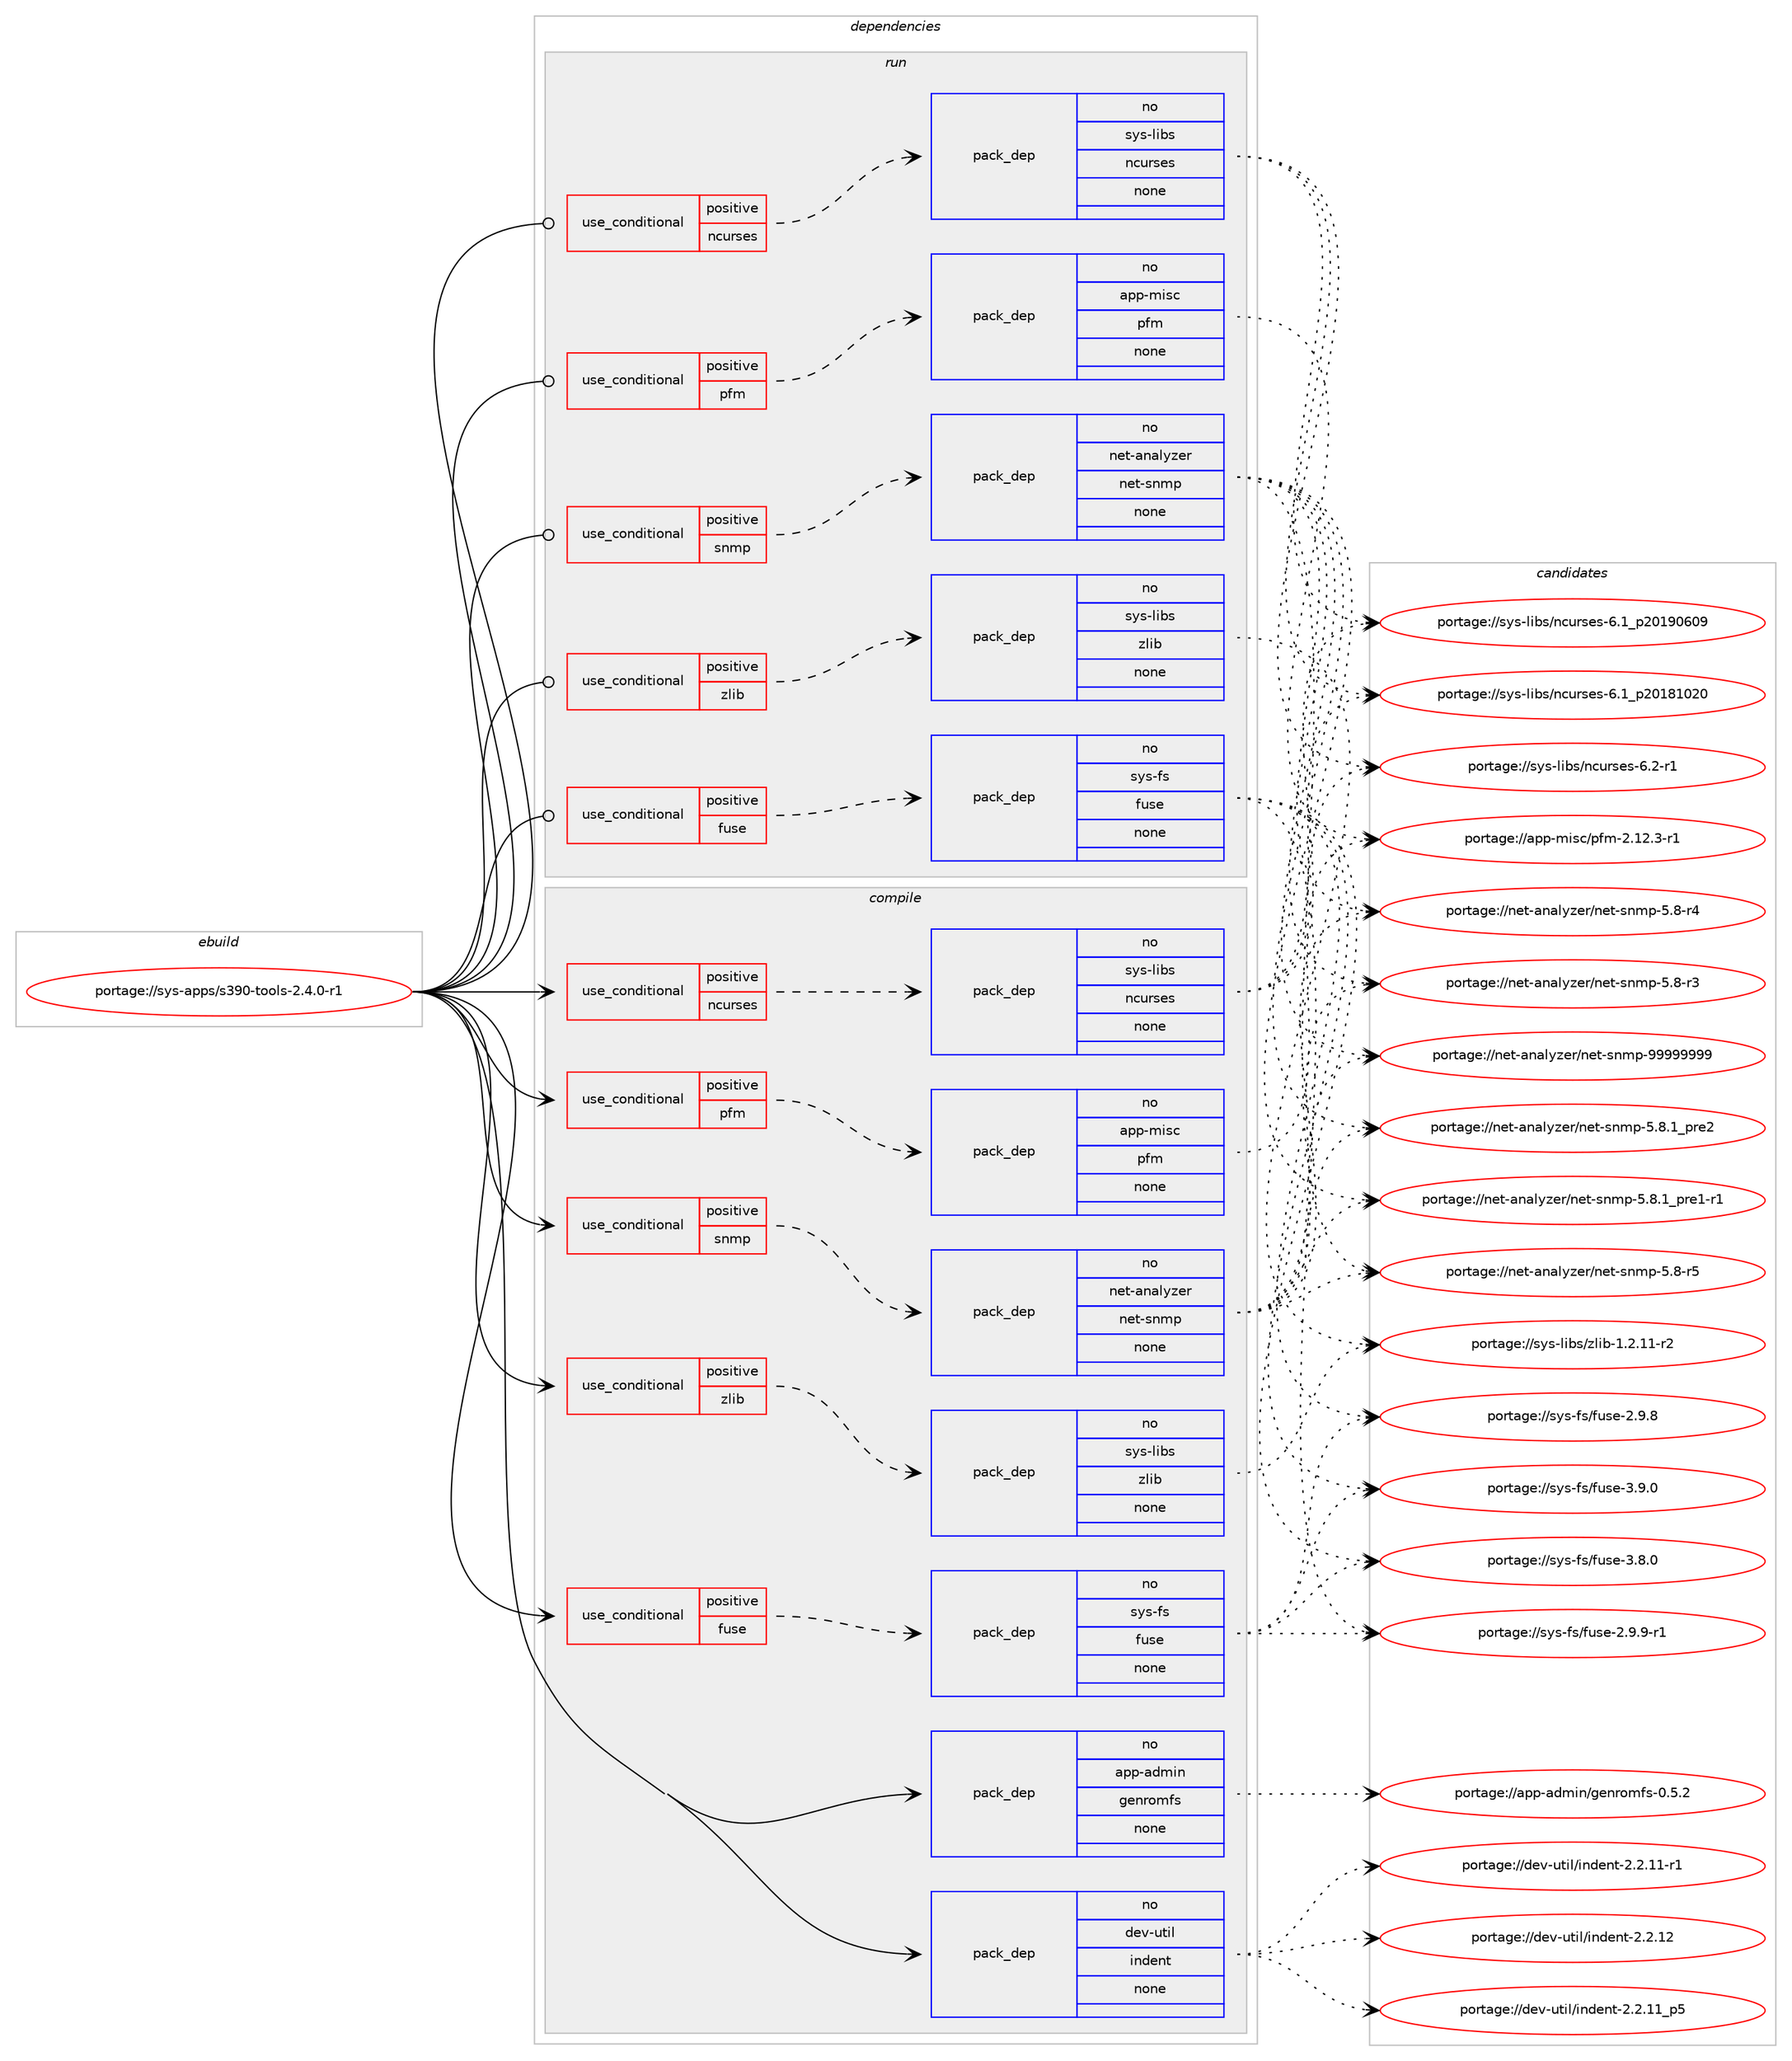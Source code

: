 digraph prolog {

# *************
# Graph options
# *************

newrank=true;
concentrate=true;
compound=true;
graph [rankdir=LR,fontname=Helvetica,fontsize=10,ranksep=1.5];#, ranksep=2.5, nodesep=0.2];
edge  [arrowhead=vee];
node  [fontname=Helvetica,fontsize=10];

# **********
# The ebuild
# **********

subgraph cluster_leftcol {
color=gray;
rank=same;
label=<<i>ebuild</i>>;
id [label="portage://sys-apps/s390-tools-2.4.0-r1", color=red, width=4, href="../sys-apps/s390-tools-2.4.0-r1.svg"];
}

# ****************
# The dependencies
# ****************

subgraph cluster_midcol {
color=gray;
label=<<i>dependencies</i>>;
subgraph cluster_compile {
fillcolor="#eeeeee";
style=filled;
label=<<i>compile</i>>;
subgraph cond5216 {
dependency29432 [label=<<TABLE BORDER="0" CELLBORDER="1" CELLSPACING="0" CELLPADDING="4"><TR><TD ROWSPAN="3" CELLPADDING="10">use_conditional</TD></TR><TR><TD>positive</TD></TR><TR><TD>fuse</TD></TR></TABLE>>, shape=none, color=red];
subgraph pack23497 {
dependency29433 [label=<<TABLE BORDER="0" CELLBORDER="1" CELLSPACING="0" CELLPADDING="4" WIDTH="220"><TR><TD ROWSPAN="6" CELLPADDING="30">pack_dep</TD></TR><TR><TD WIDTH="110">no</TD></TR><TR><TD>sys-fs</TD></TR><TR><TD>fuse</TD></TR><TR><TD>none</TD></TR><TR><TD></TD></TR></TABLE>>, shape=none, color=blue];
}
dependency29432:e -> dependency29433:w [weight=20,style="dashed",arrowhead="vee"];
}
id:e -> dependency29432:w [weight=20,style="solid",arrowhead="vee"];
subgraph cond5217 {
dependency29434 [label=<<TABLE BORDER="0" CELLBORDER="1" CELLSPACING="0" CELLPADDING="4"><TR><TD ROWSPAN="3" CELLPADDING="10">use_conditional</TD></TR><TR><TD>positive</TD></TR><TR><TD>ncurses</TD></TR></TABLE>>, shape=none, color=red];
subgraph pack23498 {
dependency29435 [label=<<TABLE BORDER="0" CELLBORDER="1" CELLSPACING="0" CELLPADDING="4" WIDTH="220"><TR><TD ROWSPAN="6" CELLPADDING="30">pack_dep</TD></TR><TR><TD WIDTH="110">no</TD></TR><TR><TD>sys-libs</TD></TR><TR><TD>ncurses</TD></TR><TR><TD>none</TD></TR><TR><TD></TD></TR></TABLE>>, shape=none, color=blue];
}
dependency29434:e -> dependency29435:w [weight=20,style="dashed",arrowhead="vee"];
}
id:e -> dependency29434:w [weight=20,style="solid",arrowhead="vee"];
subgraph cond5218 {
dependency29436 [label=<<TABLE BORDER="0" CELLBORDER="1" CELLSPACING="0" CELLPADDING="4"><TR><TD ROWSPAN="3" CELLPADDING="10">use_conditional</TD></TR><TR><TD>positive</TD></TR><TR><TD>pfm</TD></TR></TABLE>>, shape=none, color=red];
subgraph pack23499 {
dependency29437 [label=<<TABLE BORDER="0" CELLBORDER="1" CELLSPACING="0" CELLPADDING="4" WIDTH="220"><TR><TD ROWSPAN="6" CELLPADDING="30">pack_dep</TD></TR><TR><TD WIDTH="110">no</TD></TR><TR><TD>app-misc</TD></TR><TR><TD>pfm</TD></TR><TR><TD>none</TD></TR><TR><TD></TD></TR></TABLE>>, shape=none, color=blue];
}
dependency29436:e -> dependency29437:w [weight=20,style="dashed",arrowhead="vee"];
}
id:e -> dependency29436:w [weight=20,style="solid",arrowhead="vee"];
subgraph cond5219 {
dependency29438 [label=<<TABLE BORDER="0" CELLBORDER="1" CELLSPACING="0" CELLPADDING="4"><TR><TD ROWSPAN="3" CELLPADDING="10">use_conditional</TD></TR><TR><TD>positive</TD></TR><TR><TD>snmp</TD></TR></TABLE>>, shape=none, color=red];
subgraph pack23500 {
dependency29439 [label=<<TABLE BORDER="0" CELLBORDER="1" CELLSPACING="0" CELLPADDING="4" WIDTH="220"><TR><TD ROWSPAN="6" CELLPADDING="30">pack_dep</TD></TR><TR><TD WIDTH="110">no</TD></TR><TR><TD>net-analyzer</TD></TR><TR><TD>net-snmp</TD></TR><TR><TD>none</TD></TR><TR><TD></TD></TR></TABLE>>, shape=none, color=blue];
}
dependency29438:e -> dependency29439:w [weight=20,style="dashed",arrowhead="vee"];
}
id:e -> dependency29438:w [weight=20,style="solid",arrowhead="vee"];
subgraph cond5220 {
dependency29440 [label=<<TABLE BORDER="0" CELLBORDER="1" CELLSPACING="0" CELLPADDING="4"><TR><TD ROWSPAN="3" CELLPADDING="10">use_conditional</TD></TR><TR><TD>positive</TD></TR><TR><TD>zlib</TD></TR></TABLE>>, shape=none, color=red];
subgraph pack23501 {
dependency29441 [label=<<TABLE BORDER="0" CELLBORDER="1" CELLSPACING="0" CELLPADDING="4" WIDTH="220"><TR><TD ROWSPAN="6" CELLPADDING="30">pack_dep</TD></TR><TR><TD WIDTH="110">no</TD></TR><TR><TD>sys-libs</TD></TR><TR><TD>zlib</TD></TR><TR><TD>none</TD></TR><TR><TD></TD></TR></TABLE>>, shape=none, color=blue];
}
dependency29440:e -> dependency29441:w [weight=20,style="dashed",arrowhead="vee"];
}
id:e -> dependency29440:w [weight=20,style="solid",arrowhead="vee"];
subgraph pack23502 {
dependency29442 [label=<<TABLE BORDER="0" CELLBORDER="1" CELLSPACING="0" CELLPADDING="4" WIDTH="220"><TR><TD ROWSPAN="6" CELLPADDING="30">pack_dep</TD></TR><TR><TD WIDTH="110">no</TD></TR><TR><TD>app-admin</TD></TR><TR><TD>genromfs</TD></TR><TR><TD>none</TD></TR><TR><TD></TD></TR></TABLE>>, shape=none, color=blue];
}
id:e -> dependency29442:w [weight=20,style="solid",arrowhead="vee"];
subgraph pack23503 {
dependency29443 [label=<<TABLE BORDER="0" CELLBORDER="1" CELLSPACING="0" CELLPADDING="4" WIDTH="220"><TR><TD ROWSPAN="6" CELLPADDING="30">pack_dep</TD></TR><TR><TD WIDTH="110">no</TD></TR><TR><TD>dev-util</TD></TR><TR><TD>indent</TD></TR><TR><TD>none</TD></TR><TR><TD></TD></TR></TABLE>>, shape=none, color=blue];
}
id:e -> dependency29443:w [weight=20,style="solid",arrowhead="vee"];
}
subgraph cluster_compileandrun {
fillcolor="#eeeeee";
style=filled;
label=<<i>compile and run</i>>;
}
subgraph cluster_run {
fillcolor="#eeeeee";
style=filled;
label=<<i>run</i>>;
subgraph cond5221 {
dependency29444 [label=<<TABLE BORDER="0" CELLBORDER="1" CELLSPACING="0" CELLPADDING="4"><TR><TD ROWSPAN="3" CELLPADDING="10">use_conditional</TD></TR><TR><TD>positive</TD></TR><TR><TD>fuse</TD></TR></TABLE>>, shape=none, color=red];
subgraph pack23504 {
dependency29445 [label=<<TABLE BORDER="0" CELLBORDER="1" CELLSPACING="0" CELLPADDING="4" WIDTH="220"><TR><TD ROWSPAN="6" CELLPADDING="30">pack_dep</TD></TR><TR><TD WIDTH="110">no</TD></TR><TR><TD>sys-fs</TD></TR><TR><TD>fuse</TD></TR><TR><TD>none</TD></TR><TR><TD></TD></TR></TABLE>>, shape=none, color=blue];
}
dependency29444:e -> dependency29445:w [weight=20,style="dashed",arrowhead="vee"];
}
id:e -> dependency29444:w [weight=20,style="solid",arrowhead="odot"];
subgraph cond5222 {
dependency29446 [label=<<TABLE BORDER="0" CELLBORDER="1" CELLSPACING="0" CELLPADDING="4"><TR><TD ROWSPAN="3" CELLPADDING="10">use_conditional</TD></TR><TR><TD>positive</TD></TR><TR><TD>ncurses</TD></TR></TABLE>>, shape=none, color=red];
subgraph pack23505 {
dependency29447 [label=<<TABLE BORDER="0" CELLBORDER="1" CELLSPACING="0" CELLPADDING="4" WIDTH="220"><TR><TD ROWSPAN="6" CELLPADDING="30">pack_dep</TD></TR><TR><TD WIDTH="110">no</TD></TR><TR><TD>sys-libs</TD></TR><TR><TD>ncurses</TD></TR><TR><TD>none</TD></TR><TR><TD></TD></TR></TABLE>>, shape=none, color=blue];
}
dependency29446:e -> dependency29447:w [weight=20,style="dashed",arrowhead="vee"];
}
id:e -> dependency29446:w [weight=20,style="solid",arrowhead="odot"];
subgraph cond5223 {
dependency29448 [label=<<TABLE BORDER="0" CELLBORDER="1" CELLSPACING="0" CELLPADDING="4"><TR><TD ROWSPAN="3" CELLPADDING="10">use_conditional</TD></TR><TR><TD>positive</TD></TR><TR><TD>pfm</TD></TR></TABLE>>, shape=none, color=red];
subgraph pack23506 {
dependency29449 [label=<<TABLE BORDER="0" CELLBORDER="1" CELLSPACING="0" CELLPADDING="4" WIDTH="220"><TR><TD ROWSPAN="6" CELLPADDING="30">pack_dep</TD></TR><TR><TD WIDTH="110">no</TD></TR><TR><TD>app-misc</TD></TR><TR><TD>pfm</TD></TR><TR><TD>none</TD></TR><TR><TD></TD></TR></TABLE>>, shape=none, color=blue];
}
dependency29448:e -> dependency29449:w [weight=20,style="dashed",arrowhead="vee"];
}
id:e -> dependency29448:w [weight=20,style="solid",arrowhead="odot"];
subgraph cond5224 {
dependency29450 [label=<<TABLE BORDER="0" CELLBORDER="1" CELLSPACING="0" CELLPADDING="4"><TR><TD ROWSPAN="3" CELLPADDING="10">use_conditional</TD></TR><TR><TD>positive</TD></TR><TR><TD>snmp</TD></TR></TABLE>>, shape=none, color=red];
subgraph pack23507 {
dependency29451 [label=<<TABLE BORDER="0" CELLBORDER="1" CELLSPACING="0" CELLPADDING="4" WIDTH="220"><TR><TD ROWSPAN="6" CELLPADDING="30">pack_dep</TD></TR><TR><TD WIDTH="110">no</TD></TR><TR><TD>net-analyzer</TD></TR><TR><TD>net-snmp</TD></TR><TR><TD>none</TD></TR><TR><TD></TD></TR></TABLE>>, shape=none, color=blue];
}
dependency29450:e -> dependency29451:w [weight=20,style="dashed",arrowhead="vee"];
}
id:e -> dependency29450:w [weight=20,style="solid",arrowhead="odot"];
subgraph cond5225 {
dependency29452 [label=<<TABLE BORDER="0" CELLBORDER="1" CELLSPACING="0" CELLPADDING="4"><TR><TD ROWSPAN="3" CELLPADDING="10">use_conditional</TD></TR><TR><TD>positive</TD></TR><TR><TD>zlib</TD></TR></TABLE>>, shape=none, color=red];
subgraph pack23508 {
dependency29453 [label=<<TABLE BORDER="0" CELLBORDER="1" CELLSPACING="0" CELLPADDING="4" WIDTH="220"><TR><TD ROWSPAN="6" CELLPADDING="30">pack_dep</TD></TR><TR><TD WIDTH="110">no</TD></TR><TR><TD>sys-libs</TD></TR><TR><TD>zlib</TD></TR><TR><TD>none</TD></TR><TR><TD></TD></TR></TABLE>>, shape=none, color=blue];
}
dependency29452:e -> dependency29453:w [weight=20,style="dashed",arrowhead="vee"];
}
id:e -> dependency29452:w [weight=20,style="solid",arrowhead="odot"];
}
}

# **************
# The candidates
# **************

subgraph cluster_choices {
rank=same;
color=gray;
label=<<i>candidates</i>>;

subgraph choice23497 {
color=black;
nodesep=1;
choice1151211154510211547102117115101455146574648 [label="portage://sys-fs/fuse-3.9.0", color=red, width=4,href="../sys-fs/fuse-3.9.0.svg"];
choice1151211154510211547102117115101455146564648 [label="portage://sys-fs/fuse-3.8.0", color=red, width=4,href="../sys-fs/fuse-3.8.0.svg"];
choice11512111545102115471021171151014550465746574511449 [label="portage://sys-fs/fuse-2.9.9-r1", color=red, width=4,href="../sys-fs/fuse-2.9.9-r1.svg"];
choice1151211154510211547102117115101455046574656 [label="portage://sys-fs/fuse-2.9.8", color=red, width=4,href="../sys-fs/fuse-2.9.8.svg"];
dependency29433:e -> choice1151211154510211547102117115101455146574648:w [style=dotted,weight="100"];
dependency29433:e -> choice1151211154510211547102117115101455146564648:w [style=dotted,weight="100"];
dependency29433:e -> choice11512111545102115471021171151014550465746574511449:w [style=dotted,weight="100"];
dependency29433:e -> choice1151211154510211547102117115101455046574656:w [style=dotted,weight="100"];
}
subgraph choice23498 {
color=black;
nodesep=1;
choice11512111545108105981154711099117114115101115455446504511449 [label="portage://sys-libs/ncurses-6.2-r1", color=red, width=4,href="../sys-libs/ncurses-6.2-r1.svg"];
choice1151211154510810598115471109911711411510111545544649951125048495748544857 [label="portage://sys-libs/ncurses-6.1_p20190609", color=red, width=4,href="../sys-libs/ncurses-6.1_p20190609.svg"];
choice1151211154510810598115471109911711411510111545544649951125048495649485048 [label="portage://sys-libs/ncurses-6.1_p20181020", color=red, width=4,href="../sys-libs/ncurses-6.1_p20181020.svg"];
dependency29435:e -> choice11512111545108105981154711099117114115101115455446504511449:w [style=dotted,weight="100"];
dependency29435:e -> choice1151211154510810598115471109911711411510111545544649951125048495748544857:w [style=dotted,weight="100"];
dependency29435:e -> choice1151211154510810598115471109911711411510111545544649951125048495649485048:w [style=dotted,weight="100"];
}
subgraph choice23499 {
color=black;
nodesep=1;
choice97112112451091051159947112102109455046495046514511449 [label="portage://app-misc/pfm-2.12.3-r1", color=red, width=4,href="../app-misc/pfm-2.12.3-r1.svg"];
dependency29437:e -> choice97112112451091051159947112102109455046495046514511449:w [style=dotted,weight="100"];
}
subgraph choice23500 {
color=black;
nodesep=1;
choice1101011164597110971081211221011144711010111645115110109112455757575757575757 [label="portage://net-analyzer/net-snmp-99999999", color=red, width=4,href="../net-analyzer/net-snmp-99999999.svg"];
choice11010111645971109710812112210111447110101116451151101091124553465646499511211410150 [label="portage://net-analyzer/net-snmp-5.8.1_pre2", color=red, width=4,href="../net-analyzer/net-snmp-5.8.1_pre2.svg"];
choice110101116459711097108121122101114471101011164511511010911245534656464995112114101494511449 [label="portage://net-analyzer/net-snmp-5.8.1_pre1-r1", color=red, width=4,href="../net-analyzer/net-snmp-5.8.1_pre1-r1.svg"];
choice1101011164597110971081211221011144711010111645115110109112455346564511453 [label="portage://net-analyzer/net-snmp-5.8-r5", color=red, width=4,href="../net-analyzer/net-snmp-5.8-r5.svg"];
choice1101011164597110971081211221011144711010111645115110109112455346564511452 [label="portage://net-analyzer/net-snmp-5.8-r4", color=red, width=4,href="../net-analyzer/net-snmp-5.8-r4.svg"];
choice1101011164597110971081211221011144711010111645115110109112455346564511451 [label="portage://net-analyzer/net-snmp-5.8-r3", color=red, width=4,href="../net-analyzer/net-snmp-5.8-r3.svg"];
dependency29439:e -> choice1101011164597110971081211221011144711010111645115110109112455757575757575757:w [style=dotted,weight="100"];
dependency29439:e -> choice11010111645971109710812112210111447110101116451151101091124553465646499511211410150:w [style=dotted,weight="100"];
dependency29439:e -> choice110101116459711097108121122101114471101011164511511010911245534656464995112114101494511449:w [style=dotted,weight="100"];
dependency29439:e -> choice1101011164597110971081211221011144711010111645115110109112455346564511453:w [style=dotted,weight="100"];
dependency29439:e -> choice1101011164597110971081211221011144711010111645115110109112455346564511452:w [style=dotted,weight="100"];
dependency29439:e -> choice1101011164597110971081211221011144711010111645115110109112455346564511451:w [style=dotted,weight="100"];
}
subgraph choice23501 {
color=black;
nodesep=1;
choice11512111545108105981154712210810598454946504649494511450 [label="portage://sys-libs/zlib-1.2.11-r2", color=red, width=4,href="../sys-libs/zlib-1.2.11-r2.svg"];
dependency29441:e -> choice11512111545108105981154712210810598454946504649494511450:w [style=dotted,weight="100"];
}
subgraph choice23502 {
color=black;
nodesep=1;
choice97112112459710010910511047103101110114111109102115454846534650 [label="portage://app-admin/genromfs-0.5.2", color=red, width=4,href="../app-admin/genromfs-0.5.2.svg"];
dependency29442:e -> choice97112112459710010910511047103101110114111109102115454846534650:w [style=dotted,weight="100"];
}
subgraph choice23503 {
color=black;
nodesep=1;
choice100101118451171161051084710511010010111011645504650464950 [label="portage://dev-util/indent-2.2.12", color=red, width=4,href="../dev-util/indent-2.2.12.svg"];
choice1001011184511711610510847105110100101110116455046504649499511253 [label="portage://dev-util/indent-2.2.11_p5", color=red, width=4,href="../dev-util/indent-2.2.11_p5.svg"];
choice1001011184511711610510847105110100101110116455046504649494511449 [label="portage://dev-util/indent-2.2.11-r1", color=red, width=4,href="../dev-util/indent-2.2.11-r1.svg"];
dependency29443:e -> choice100101118451171161051084710511010010111011645504650464950:w [style=dotted,weight="100"];
dependency29443:e -> choice1001011184511711610510847105110100101110116455046504649499511253:w [style=dotted,weight="100"];
dependency29443:e -> choice1001011184511711610510847105110100101110116455046504649494511449:w [style=dotted,weight="100"];
}
subgraph choice23504 {
color=black;
nodesep=1;
choice1151211154510211547102117115101455146574648 [label="portage://sys-fs/fuse-3.9.0", color=red, width=4,href="../sys-fs/fuse-3.9.0.svg"];
choice1151211154510211547102117115101455146564648 [label="portage://sys-fs/fuse-3.8.0", color=red, width=4,href="../sys-fs/fuse-3.8.0.svg"];
choice11512111545102115471021171151014550465746574511449 [label="portage://sys-fs/fuse-2.9.9-r1", color=red, width=4,href="../sys-fs/fuse-2.9.9-r1.svg"];
choice1151211154510211547102117115101455046574656 [label="portage://sys-fs/fuse-2.9.8", color=red, width=4,href="../sys-fs/fuse-2.9.8.svg"];
dependency29445:e -> choice1151211154510211547102117115101455146574648:w [style=dotted,weight="100"];
dependency29445:e -> choice1151211154510211547102117115101455146564648:w [style=dotted,weight="100"];
dependency29445:e -> choice11512111545102115471021171151014550465746574511449:w [style=dotted,weight="100"];
dependency29445:e -> choice1151211154510211547102117115101455046574656:w [style=dotted,weight="100"];
}
subgraph choice23505 {
color=black;
nodesep=1;
choice11512111545108105981154711099117114115101115455446504511449 [label="portage://sys-libs/ncurses-6.2-r1", color=red, width=4,href="../sys-libs/ncurses-6.2-r1.svg"];
choice1151211154510810598115471109911711411510111545544649951125048495748544857 [label="portage://sys-libs/ncurses-6.1_p20190609", color=red, width=4,href="../sys-libs/ncurses-6.1_p20190609.svg"];
choice1151211154510810598115471109911711411510111545544649951125048495649485048 [label="portage://sys-libs/ncurses-6.1_p20181020", color=red, width=4,href="../sys-libs/ncurses-6.1_p20181020.svg"];
dependency29447:e -> choice11512111545108105981154711099117114115101115455446504511449:w [style=dotted,weight="100"];
dependency29447:e -> choice1151211154510810598115471109911711411510111545544649951125048495748544857:w [style=dotted,weight="100"];
dependency29447:e -> choice1151211154510810598115471109911711411510111545544649951125048495649485048:w [style=dotted,weight="100"];
}
subgraph choice23506 {
color=black;
nodesep=1;
choice97112112451091051159947112102109455046495046514511449 [label="portage://app-misc/pfm-2.12.3-r1", color=red, width=4,href="../app-misc/pfm-2.12.3-r1.svg"];
dependency29449:e -> choice97112112451091051159947112102109455046495046514511449:w [style=dotted,weight="100"];
}
subgraph choice23507 {
color=black;
nodesep=1;
choice1101011164597110971081211221011144711010111645115110109112455757575757575757 [label="portage://net-analyzer/net-snmp-99999999", color=red, width=4,href="../net-analyzer/net-snmp-99999999.svg"];
choice11010111645971109710812112210111447110101116451151101091124553465646499511211410150 [label="portage://net-analyzer/net-snmp-5.8.1_pre2", color=red, width=4,href="../net-analyzer/net-snmp-5.8.1_pre2.svg"];
choice110101116459711097108121122101114471101011164511511010911245534656464995112114101494511449 [label="portage://net-analyzer/net-snmp-5.8.1_pre1-r1", color=red, width=4,href="../net-analyzer/net-snmp-5.8.1_pre1-r1.svg"];
choice1101011164597110971081211221011144711010111645115110109112455346564511453 [label="portage://net-analyzer/net-snmp-5.8-r5", color=red, width=4,href="../net-analyzer/net-snmp-5.8-r5.svg"];
choice1101011164597110971081211221011144711010111645115110109112455346564511452 [label="portage://net-analyzer/net-snmp-5.8-r4", color=red, width=4,href="../net-analyzer/net-snmp-5.8-r4.svg"];
choice1101011164597110971081211221011144711010111645115110109112455346564511451 [label="portage://net-analyzer/net-snmp-5.8-r3", color=red, width=4,href="../net-analyzer/net-snmp-5.8-r3.svg"];
dependency29451:e -> choice1101011164597110971081211221011144711010111645115110109112455757575757575757:w [style=dotted,weight="100"];
dependency29451:e -> choice11010111645971109710812112210111447110101116451151101091124553465646499511211410150:w [style=dotted,weight="100"];
dependency29451:e -> choice110101116459711097108121122101114471101011164511511010911245534656464995112114101494511449:w [style=dotted,weight="100"];
dependency29451:e -> choice1101011164597110971081211221011144711010111645115110109112455346564511453:w [style=dotted,weight="100"];
dependency29451:e -> choice1101011164597110971081211221011144711010111645115110109112455346564511452:w [style=dotted,weight="100"];
dependency29451:e -> choice1101011164597110971081211221011144711010111645115110109112455346564511451:w [style=dotted,weight="100"];
}
subgraph choice23508 {
color=black;
nodesep=1;
choice11512111545108105981154712210810598454946504649494511450 [label="portage://sys-libs/zlib-1.2.11-r2", color=red, width=4,href="../sys-libs/zlib-1.2.11-r2.svg"];
dependency29453:e -> choice11512111545108105981154712210810598454946504649494511450:w [style=dotted,weight="100"];
}
}

}
